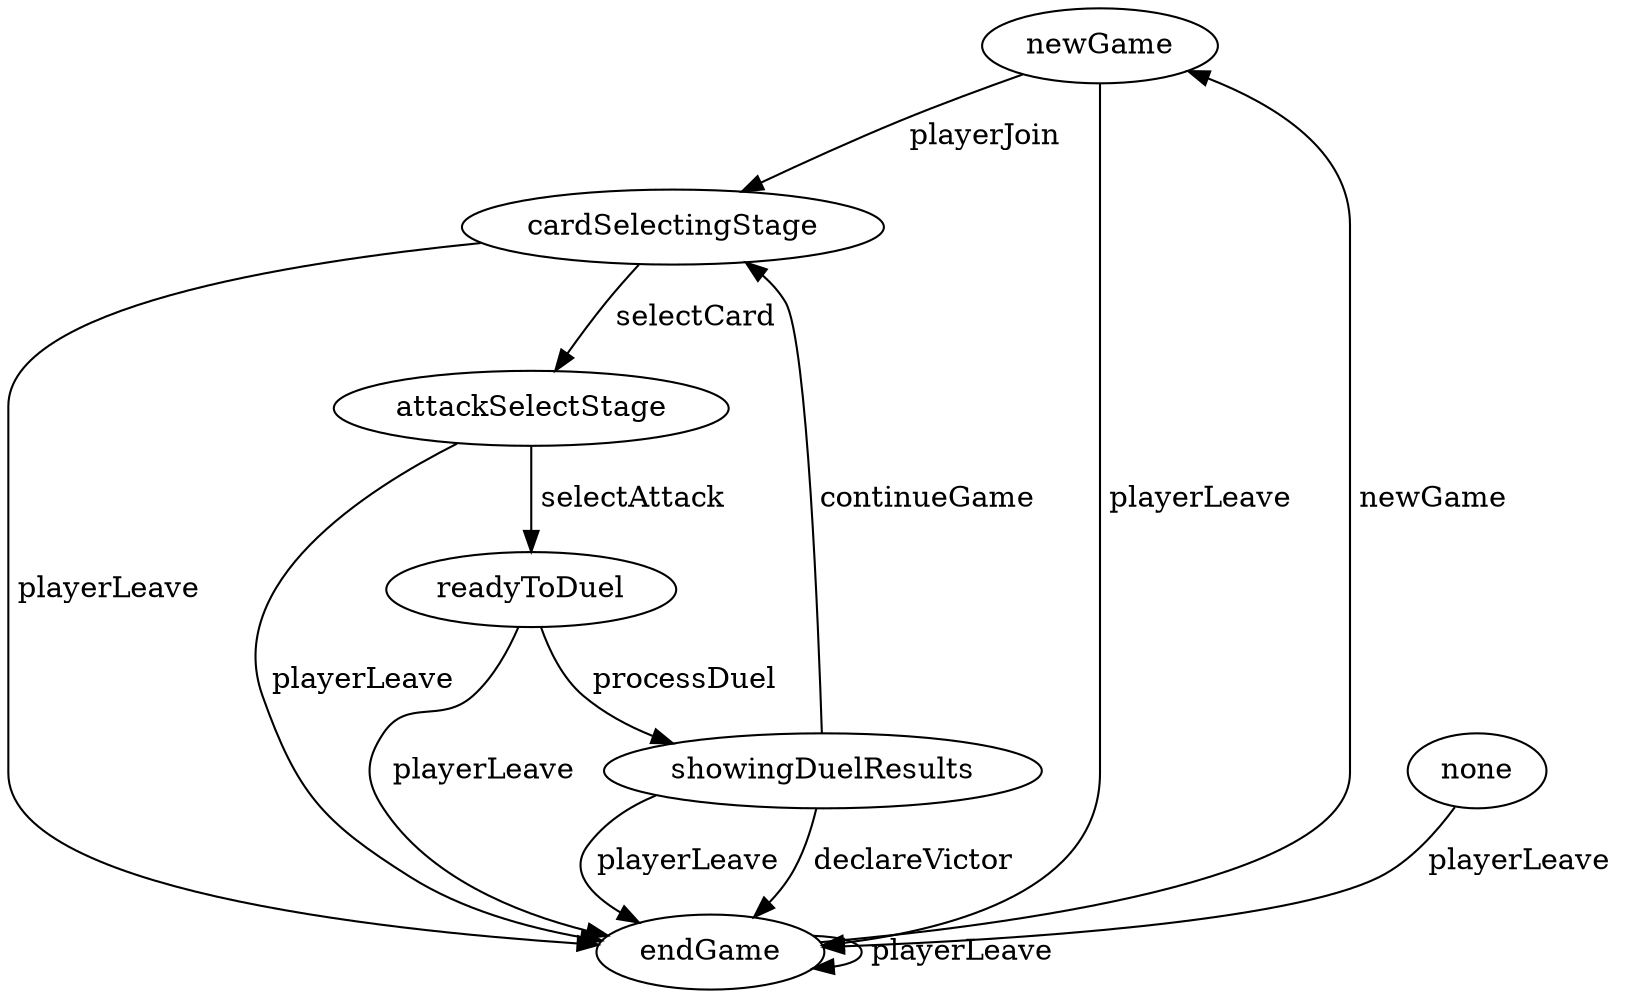 digraph "fsm" {
  "newGame";
  "cardSelectingStage";
  "endGame";
  "attackSelectStage";
  "readyToDuel";
  "showingDuelResults";
  "newGame" -> "cardSelectingStage" [ label=" playerJoin " ];
  "none" -> "endGame" [ label=" playerLeave " ];
  "newGame" -> "endGame" [ label=" playerLeave " ];
  "cardSelectingStage" -> "endGame" [ label=" playerLeave " ];
  "endGame" -> "endGame" [ label=" playerLeave " ];
  "attackSelectStage" -> "endGame" [ label=" playerLeave " ];
  "readyToDuel" -> "endGame" [ label=" playerLeave " ];
  "showingDuelResults" -> "endGame" [ label=" playerLeave " ];
  "cardSelectingStage" -> "attackSelectStage" [ label=" selectCard " ];
  "attackSelectStage" -> "readyToDuel" [ label=" selectAttack " ];
  "readyToDuel" -> "showingDuelResults" [ label=" processDuel " ];
  "showingDuelResults" -> "cardSelectingStage" [ label=" continueGame " ];
  "showingDuelResults" -> "endGame" [ label=" declareVictor " ];
  "endGame" -> "newGame" [ label=" newGame " ];
}